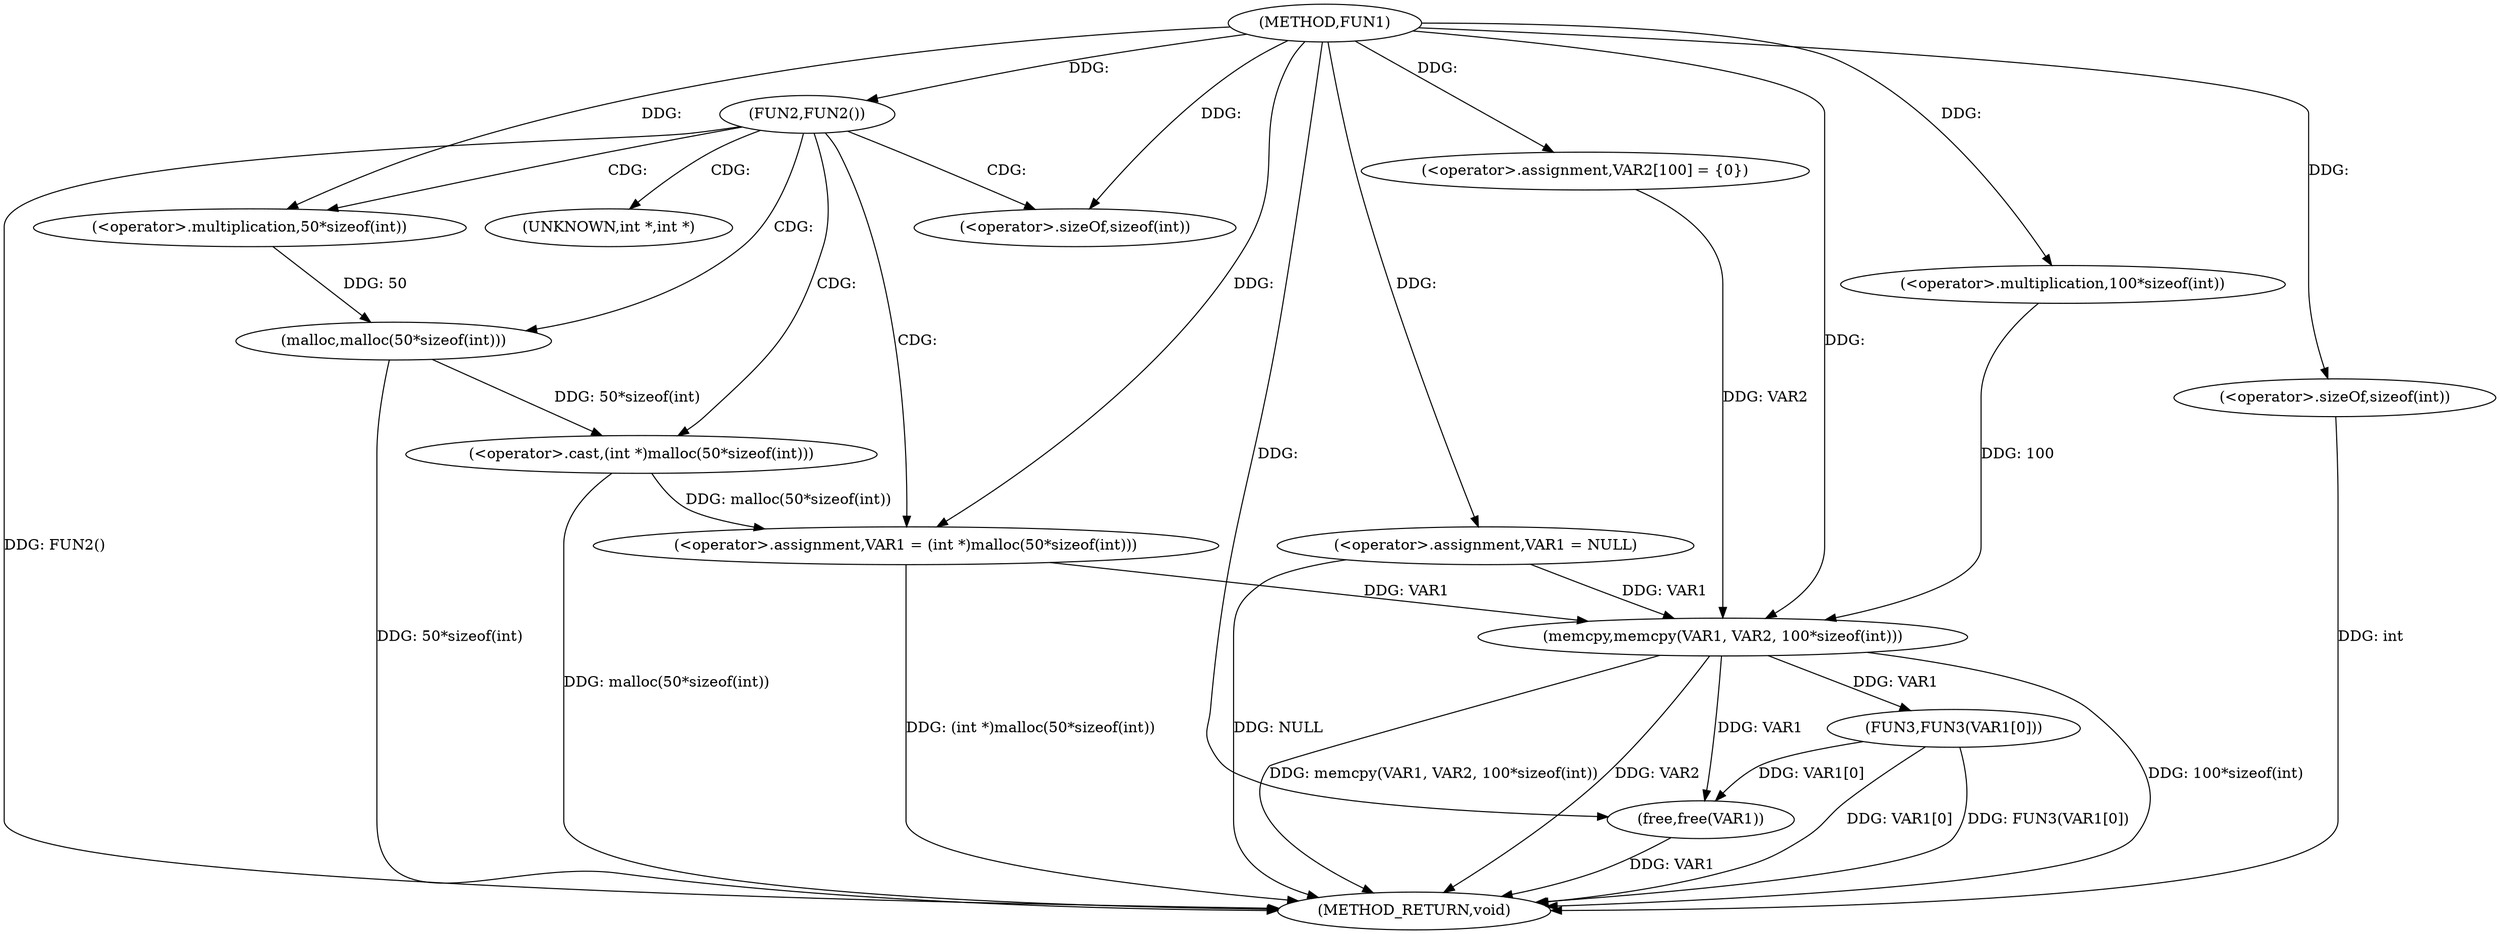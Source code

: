 digraph FUN1 {  
"1000100" [label = "(METHOD,FUN1)" ]
"1000135" [label = "(METHOD_RETURN,void)" ]
"1000103" [label = "(<operator>.assignment,VAR1 = NULL)" ]
"1000107" [label = "(FUN2,FUN2())" ]
"1000109" [label = "(<operator>.assignment,VAR1 = (int *)malloc(50*sizeof(int)))" ]
"1000111" [label = "(<operator>.cast,(int *)malloc(50*sizeof(int)))" ]
"1000113" [label = "(malloc,malloc(50*sizeof(int)))" ]
"1000114" [label = "(<operator>.multiplication,50*sizeof(int))" ]
"1000116" [label = "(<operator>.sizeOf,sizeof(int))" ]
"1000120" [label = "(<operator>.assignment,VAR2[100] = {0})" ]
"1000122" [label = "(memcpy,memcpy(VAR1, VAR2, 100*sizeof(int)))" ]
"1000125" [label = "(<operator>.multiplication,100*sizeof(int))" ]
"1000127" [label = "(<operator>.sizeOf,sizeof(int))" ]
"1000129" [label = "(FUN3,FUN3(VAR1[0]))" ]
"1000133" [label = "(free,free(VAR1))" ]
"1000112" [label = "(UNKNOWN,int *,int *)" ]
  "1000129" -> "1000135"  [ label = "DDG: VAR1[0]"] 
  "1000122" -> "1000135"  [ label = "DDG: 100*sizeof(int)"] 
  "1000107" -> "1000135"  [ label = "DDG: FUN2()"] 
  "1000103" -> "1000135"  [ label = "DDG: NULL"] 
  "1000113" -> "1000135"  [ label = "DDG: 50*sizeof(int)"] 
  "1000122" -> "1000135"  [ label = "DDG: memcpy(VAR1, VAR2, 100*sizeof(int))"] 
  "1000127" -> "1000135"  [ label = "DDG: int"] 
  "1000109" -> "1000135"  [ label = "DDG: (int *)malloc(50*sizeof(int))"] 
  "1000122" -> "1000135"  [ label = "DDG: VAR2"] 
  "1000129" -> "1000135"  [ label = "DDG: FUN3(VAR1[0])"] 
  "1000133" -> "1000135"  [ label = "DDG: VAR1"] 
  "1000111" -> "1000135"  [ label = "DDG: malloc(50*sizeof(int))"] 
  "1000100" -> "1000103"  [ label = "DDG: "] 
  "1000100" -> "1000107"  [ label = "DDG: "] 
  "1000111" -> "1000109"  [ label = "DDG: malloc(50*sizeof(int))"] 
  "1000100" -> "1000109"  [ label = "DDG: "] 
  "1000113" -> "1000111"  [ label = "DDG: 50*sizeof(int)"] 
  "1000114" -> "1000113"  [ label = "DDG: 50"] 
  "1000100" -> "1000114"  [ label = "DDG: "] 
  "1000100" -> "1000116"  [ label = "DDG: "] 
  "1000100" -> "1000120"  [ label = "DDG: "] 
  "1000103" -> "1000122"  [ label = "DDG: VAR1"] 
  "1000109" -> "1000122"  [ label = "DDG: VAR1"] 
  "1000100" -> "1000122"  [ label = "DDG: "] 
  "1000120" -> "1000122"  [ label = "DDG: VAR2"] 
  "1000125" -> "1000122"  [ label = "DDG: 100"] 
  "1000100" -> "1000125"  [ label = "DDG: "] 
  "1000100" -> "1000127"  [ label = "DDG: "] 
  "1000122" -> "1000129"  [ label = "DDG: VAR1"] 
  "1000129" -> "1000133"  [ label = "DDG: VAR1[0]"] 
  "1000122" -> "1000133"  [ label = "DDG: VAR1"] 
  "1000100" -> "1000133"  [ label = "DDG: "] 
  "1000107" -> "1000109"  [ label = "CDG: "] 
  "1000107" -> "1000112"  [ label = "CDG: "] 
  "1000107" -> "1000116"  [ label = "CDG: "] 
  "1000107" -> "1000113"  [ label = "CDG: "] 
  "1000107" -> "1000111"  [ label = "CDG: "] 
  "1000107" -> "1000114"  [ label = "CDG: "] 
}
